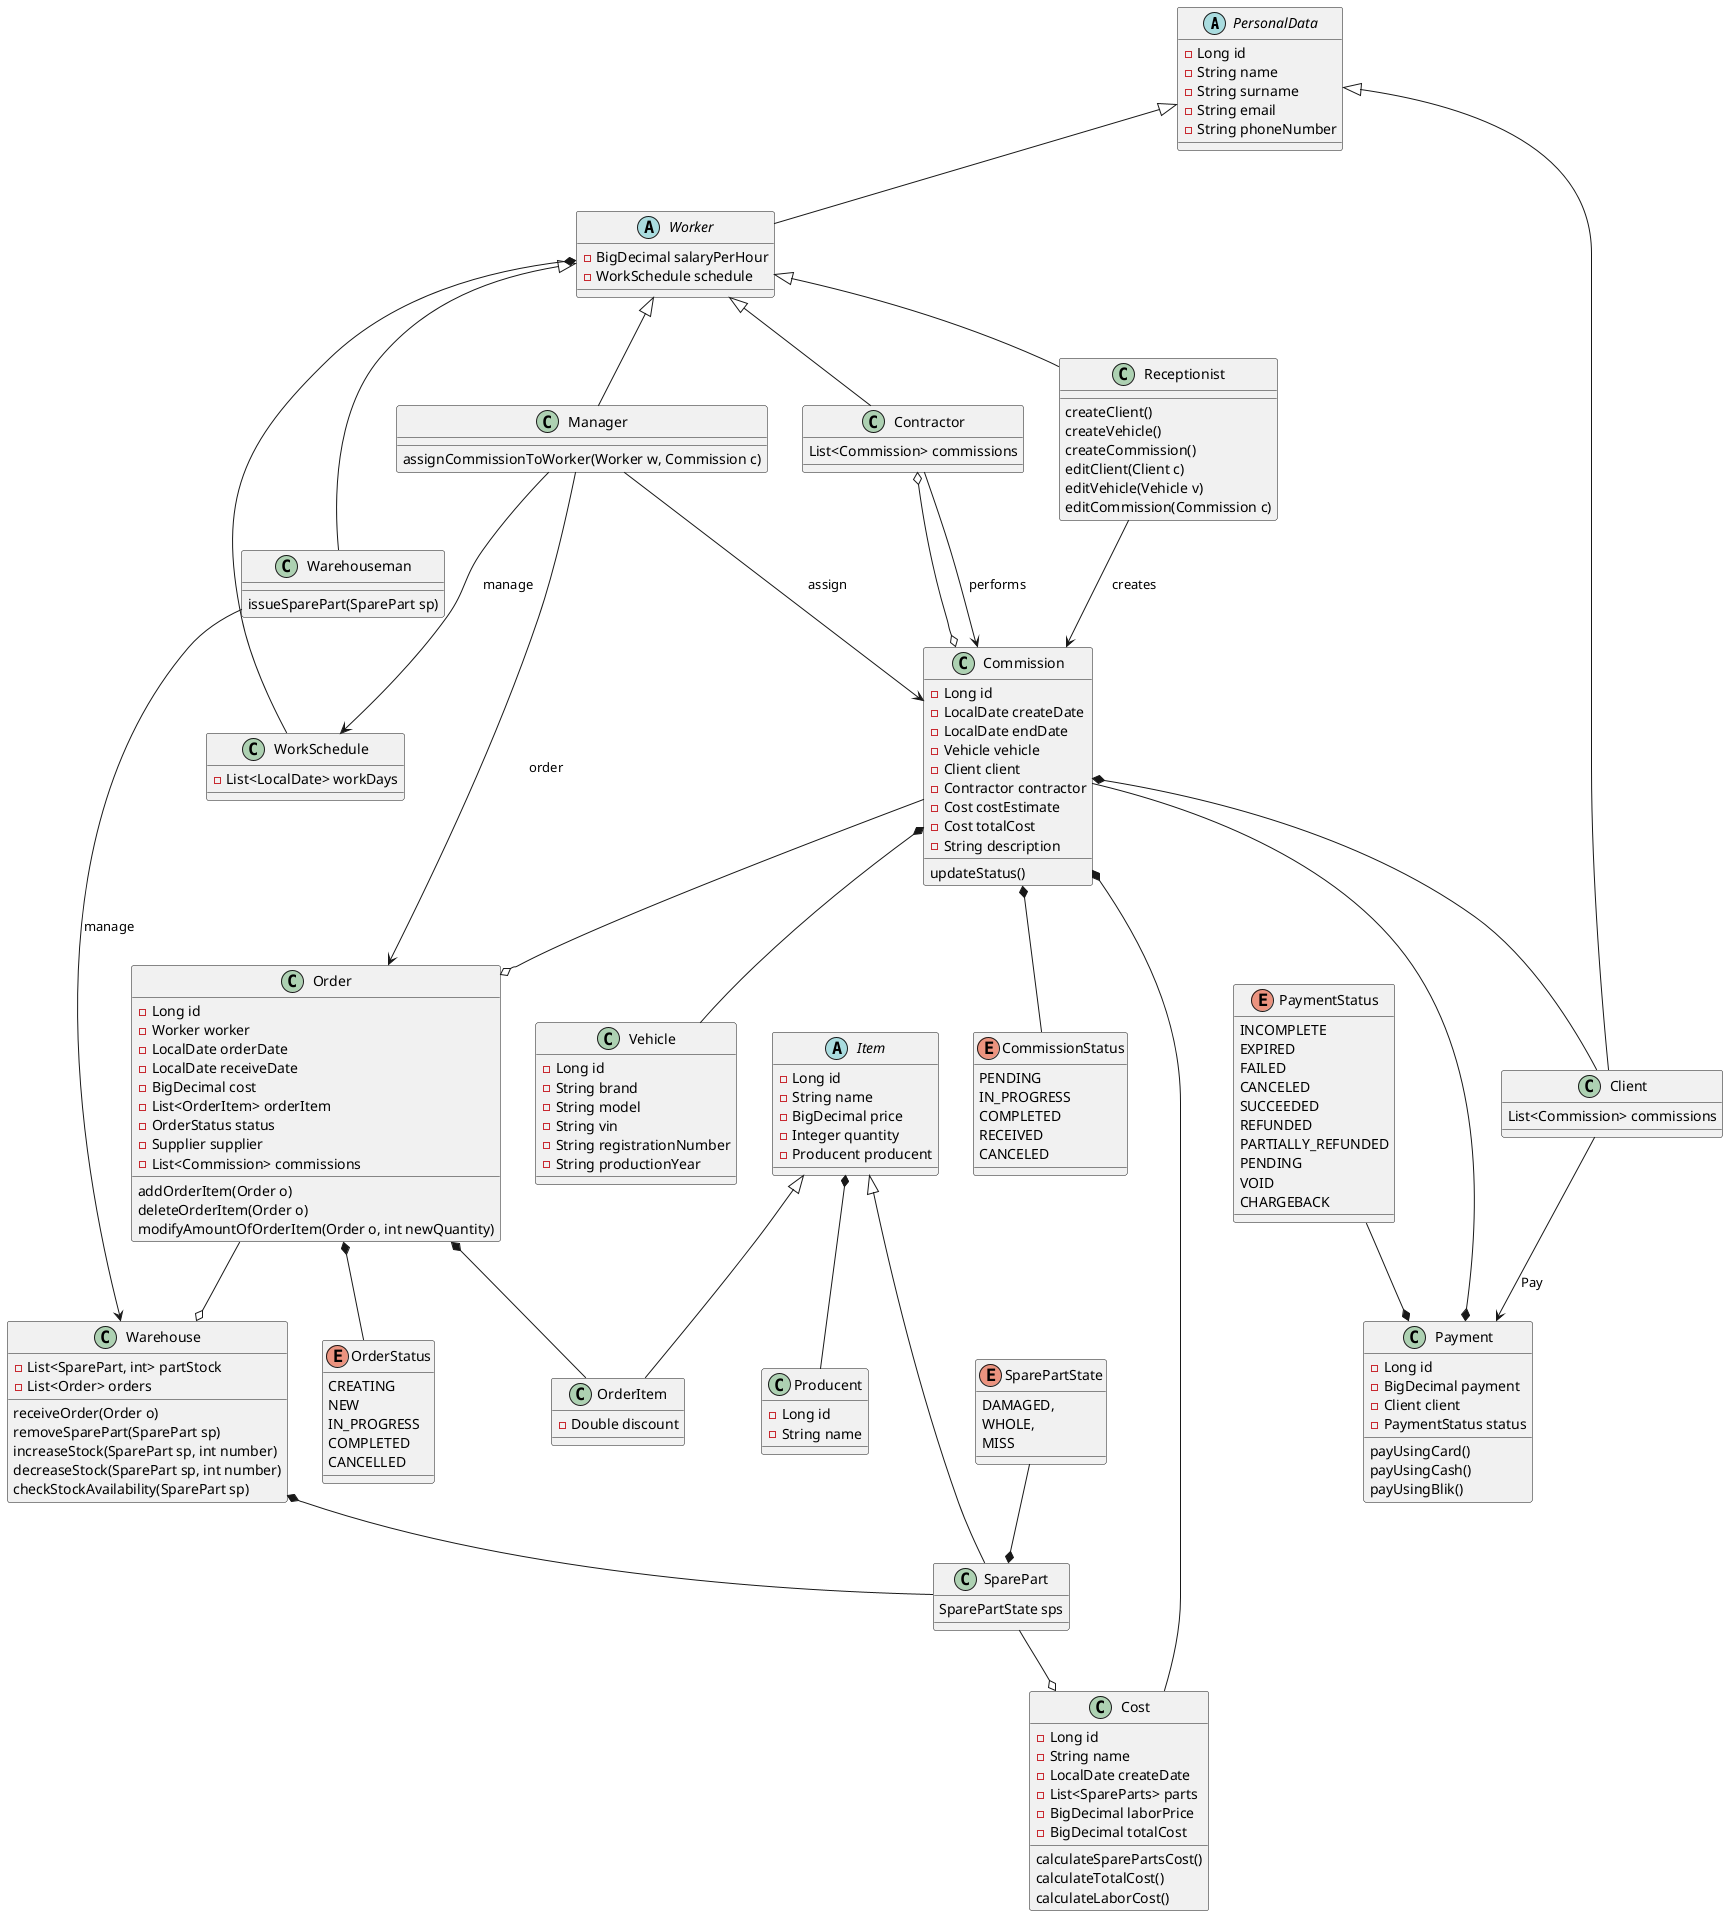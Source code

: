 @startuml
'https://plantuml.com/class-diagram

abstract class PersonalData {
    - Long id
    - String name
    - String surname
    - String email
    - String phoneNumber
}
class Client  extends PersonalData{
    List<Commission> commissions
}
abstract class Worker extends PersonalData{
    - BigDecimal salaryPerHour
    - WorkSchedule schedule
}

class WorkSchedule {
    - List<LocalDate> workDays
}

class Receptionist extends Worker{
     createClient()
     createVehicle()
     createCommission()
     editClient(Client c)
     editVehicle(Vehicle v)
     editCommission(Commission c)
 }

class Warehouse{
    - List<SparePart, int> partStock
    - List<Order> orders

    receiveOrder(Order o)
    removeSparePart(SparePart sp)
    increaseStock(SparePart sp, int number)
    decreaseStock(SparePart sp, int number)
    checkStockAvailability(SparePart sp)
}
enum SparePartState{
    DAMAGED,
    WHOLE,
    MISS
}

class SparePart extends Item {
    SparePartState sps
}

class Warehouseman extends Worker {
    issueSparePart(SparePart sp)
}

'Mechanic/Vanisher/Elecrtician
class Contractor extends Worker {
    List<Commission> commissions

}

class Manager extends Worker {
    assignCommissionToWorker(Worker w, Commission c)
}


class Commission {
    - Long id
    - LocalDate createDate
    - LocalDate endDate
    - Vehicle vehicle
    - Client client
    - Contractor contractor
    - Cost costEstimate
    - Cost totalCost
    - String description

    updateStatus()
}


class Vehicle {
    - Long id
    - String brand
    - String model
    - String vin
    - String registrationNumber
    - String productionYear
}



enum CommissionStatus{
    PENDING
    IN_PROGRESS
    COMPLETED
    RECEIVED
    CANCELED
}

class Cost {
    - Long id
    - String name
    - LocalDate createDate
    - List<SpareParts> parts
    - BigDecimal laborPrice
    - BigDecimal totalCost

    calculateSparePartsCost()
    calculateTotalCost()
    calculateLaborCost()
}

class OrderItem extends Item{
    - Double discount
}
class Order {
    - Long id
    - Worker worker
    - LocalDate orderDate
    - LocalDate receiveDate
    - BigDecimal cost
    - List<OrderItem> orderItem
    - OrderStatus status
    - Supplier supplier
   - List<Commission> commissions
    'For warehouseman to set status COMPLETED

    addOrderItem(Order o)
    deleteOrderItem(Order o)
    modifyAmountOfOrderItem(Order o, int newQuantity)
}
abstract class Item {
    - Long id
    - String name
    - BigDecimal price
    - Integer quantity
    - Producent producent
}
class Producent {
    - Long id
    - String name
}
enum OrderStatus {
    CREATING
    NEW
    IN_PROGRESS
    COMPLETED
    CANCELLED
}

enum PaymentStatus{
    INCOMPLETE
    EXPIRED
    FAILED
    CANCELED
    SUCCEEDED
    REFUNDED
    PARTIALLY_REFUNDED
    PENDING
    VOID
    CHARGEBACK
}

class Payment {
    - Long id
    - BigDecimal payment
    - Client client
    - PaymentStatus status
    payUsingCard()
    payUsingCash()
    payUsingBlik()
}

Client --> Payment : "Pay"
PaymentStatus --* Payment

Warehouse *-- SparePart
SparePart --o Cost
Cost --* Commission

Manager --> WorkSchedule : "manage"

SparePartState --* SparePart
Item *-- Producent
Order *-- OrderStatus
Commission *-- Client
Commission *-- Vehicle
Commission --o Order
Commission *-- CommissionStatus
Commission --* Payment
Warehouseman --> Warehouse : "manage"

Receptionist --> Commission : "creates"

Manager --> Commission : "assign"
Manager --> Order : "order"
Order --o Warehouse

Contractor o-o Commission
Contractor --> Commission : "performs"
Order *-- OrderItem

Worker *-- WorkSchedule


@enduml